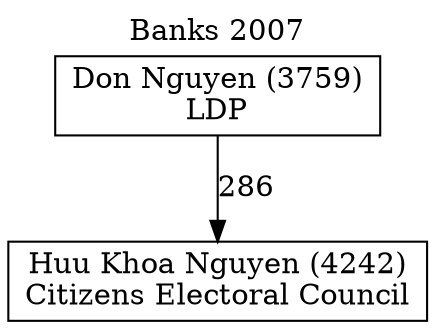 // House preference flow
digraph "Huu Khoa Nguyen (4242)_Banks_2007" {
	graph [label="Banks 2007" labelloc=t mclimit=10]
	node [shape=box]
	"Huu Khoa Nguyen (4242)" [label="Huu Khoa Nguyen (4242)
Citizens Electoral Council"]
	"Don Nguyen (3759)" [label="Don Nguyen (3759)
LDP"]
	"Don Nguyen (3759)" -> "Huu Khoa Nguyen (4242)" [label=286]
}
